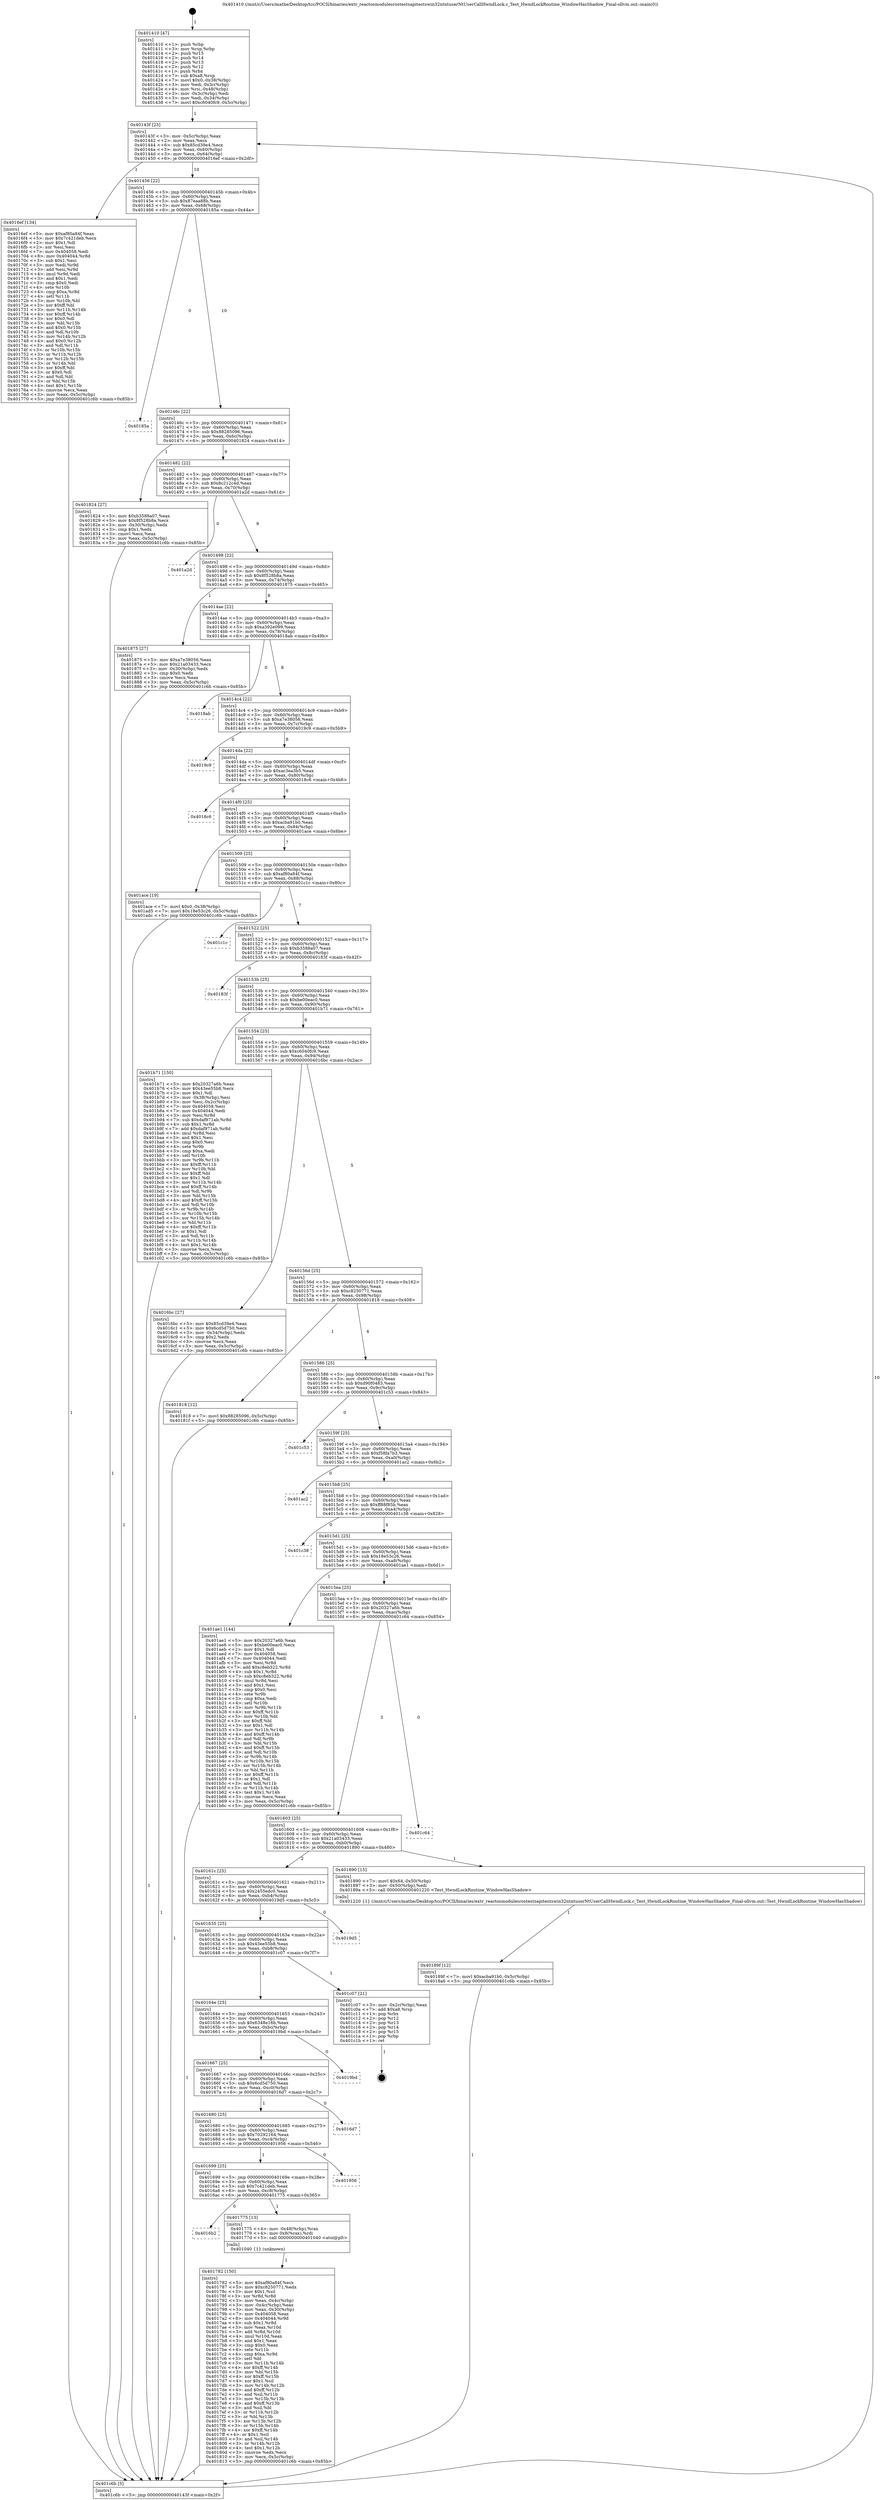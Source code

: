 digraph "0x401410" {
  label = "0x401410 (/mnt/c/Users/mathe/Desktop/tcc/POCII/binaries/extr_reactosmodulesrostestsapitestswin32ntntuserNtUserCallHwndLock.c_Test_HwndLockRoutine_WindowHasShadow_Final-ollvm.out::main(0))"
  labelloc = "t"
  node[shape=record]

  Entry [label="",width=0.3,height=0.3,shape=circle,fillcolor=black,style=filled]
  "0x40143f" [label="{
     0x40143f [23]\l
     | [instrs]\l
     &nbsp;&nbsp;0x40143f \<+3\>: mov -0x5c(%rbp),%eax\l
     &nbsp;&nbsp;0x401442 \<+2\>: mov %eax,%ecx\l
     &nbsp;&nbsp;0x401444 \<+6\>: sub $0x85cd39e4,%ecx\l
     &nbsp;&nbsp;0x40144a \<+3\>: mov %eax,-0x60(%rbp)\l
     &nbsp;&nbsp;0x40144d \<+3\>: mov %ecx,-0x64(%rbp)\l
     &nbsp;&nbsp;0x401450 \<+6\>: je 00000000004016ef \<main+0x2df\>\l
  }"]
  "0x4016ef" [label="{
     0x4016ef [134]\l
     | [instrs]\l
     &nbsp;&nbsp;0x4016ef \<+5\>: mov $0xaf80a84f,%eax\l
     &nbsp;&nbsp;0x4016f4 \<+5\>: mov $0x7c421deb,%ecx\l
     &nbsp;&nbsp;0x4016f9 \<+2\>: mov $0x1,%dl\l
     &nbsp;&nbsp;0x4016fb \<+2\>: xor %esi,%esi\l
     &nbsp;&nbsp;0x4016fd \<+7\>: mov 0x404058,%edi\l
     &nbsp;&nbsp;0x401704 \<+8\>: mov 0x404044,%r8d\l
     &nbsp;&nbsp;0x40170c \<+3\>: sub $0x1,%esi\l
     &nbsp;&nbsp;0x40170f \<+3\>: mov %edi,%r9d\l
     &nbsp;&nbsp;0x401712 \<+3\>: add %esi,%r9d\l
     &nbsp;&nbsp;0x401715 \<+4\>: imul %r9d,%edi\l
     &nbsp;&nbsp;0x401719 \<+3\>: and $0x1,%edi\l
     &nbsp;&nbsp;0x40171c \<+3\>: cmp $0x0,%edi\l
     &nbsp;&nbsp;0x40171f \<+4\>: sete %r10b\l
     &nbsp;&nbsp;0x401723 \<+4\>: cmp $0xa,%r8d\l
     &nbsp;&nbsp;0x401727 \<+4\>: setl %r11b\l
     &nbsp;&nbsp;0x40172b \<+3\>: mov %r10b,%bl\l
     &nbsp;&nbsp;0x40172e \<+3\>: xor $0xff,%bl\l
     &nbsp;&nbsp;0x401731 \<+3\>: mov %r11b,%r14b\l
     &nbsp;&nbsp;0x401734 \<+4\>: xor $0xff,%r14b\l
     &nbsp;&nbsp;0x401738 \<+3\>: xor $0x0,%dl\l
     &nbsp;&nbsp;0x40173b \<+3\>: mov %bl,%r15b\l
     &nbsp;&nbsp;0x40173e \<+4\>: and $0x0,%r15b\l
     &nbsp;&nbsp;0x401742 \<+3\>: and %dl,%r10b\l
     &nbsp;&nbsp;0x401745 \<+3\>: mov %r14b,%r12b\l
     &nbsp;&nbsp;0x401748 \<+4\>: and $0x0,%r12b\l
     &nbsp;&nbsp;0x40174c \<+3\>: and %dl,%r11b\l
     &nbsp;&nbsp;0x40174f \<+3\>: or %r10b,%r15b\l
     &nbsp;&nbsp;0x401752 \<+3\>: or %r11b,%r12b\l
     &nbsp;&nbsp;0x401755 \<+3\>: xor %r12b,%r15b\l
     &nbsp;&nbsp;0x401758 \<+3\>: or %r14b,%bl\l
     &nbsp;&nbsp;0x40175b \<+3\>: xor $0xff,%bl\l
     &nbsp;&nbsp;0x40175e \<+3\>: or $0x0,%dl\l
     &nbsp;&nbsp;0x401761 \<+2\>: and %dl,%bl\l
     &nbsp;&nbsp;0x401763 \<+3\>: or %bl,%r15b\l
     &nbsp;&nbsp;0x401766 \<+4\>: test $0x1,%r15b\l
     &nbsp;&nbsp;0x40176a \<+3\>: cmovne %ecx,%eax\l
     &nbsp;&nbsp;0x40176d \<+3\>: mov %eax,-0x5c(%rbp)\l
     &nbsp;&nbsp;0x401770 \<+5\>: jmp 0000000000401c6b \<main+0x85b\>\l
  }"]
  "0x401456" [label="{
     0x401456 [22]\l
     | [instrs]\l
     &nbsp;&nbsp;0x401456 \<+5\>: jmp 000000000040145b \<main+0x4b\>\l
     &nbsp;&nbsp;0x40145b \<+3\>: mov -0x60(%rbp),%eax\l
     &nbsp;&nbsp;0x40145e \<+5\>: sub $0x87eaa88b,%eax\l
     &nbsp;&nbsp;0x401463 \<+3\>: mov %eax,-0x68(%rbp)\l
     &nbsp;&nbsp;0x401466 \<+6\>: je 000000000040185a \<main+0x44a\>\l
  }"]
  Exit [label="",width=0.3,height=0.3,shape=circle,fillcolor=black,style=filled,peripheries=2]
  "0x40185a" [label="{
     0x40185a\l
  }", style=dashed]
  "0x40146c" [label="{
     0x40146c [22]\l
     | [instrs]\l
     &nbsp;&nbsp;0x40146c \<+5\>: jmp 0000000000401471 \<main+0x61\>\l
     &nbsp;&nbsp;0x401471 \<+3\>: mov -0x60(%rbp),%eax\l
     &nbsp;&nbsp;0x401474 \<+5\>: sub $0x88285096,%eax\l
     &nbsp;&nbsp;0x401479 \<+3\>: mov %eax,-0x6c(%rbp)\l
     &nbsp;&nbsp;0x40147c \<+6\>: je 0000000000401824 \<main+0x414\>\l
  }"]
  "0x40189f" [label="{
     0x40189f [12]\l
     | [instrs]\l
     &nbsp;&nbsp;0x40189f \<+7\>: movl $0xacba91b0,-0x5c(%rbp)\l
     &nbsp;&nbsp;0x4018a6 \<+5\>: jmp 0000000000401c6b \<main+0x85b\>\l
  }"]
  "0x401824" [label="{
     0x401824 [27]\l
     | [instrs]\l
     &nbsp;&nbsp;0x401824 \<+5\>: mov $0xb3588a07,%eax\l
     &nbsp;&nbsp;0x401829 \<+5\>: mov $0x8f528b8a,%ecx\l
     &nbsp;&nbsp;0x40182e \<+3\>: mov -0x30(%rbp),%edx\l
     &nbsp;&nbsp;0x401831 \<+3\>: cmp $0x1,%edx\l
     &nbsp;&nbsp;0x401834 \<+3\>: cmovl %ecx,%eax\l
     &nbsp;&nbsp;0x401837 \<+3\>: mov %eax,-0x5c(%rbp)\l
     &nbsp;&nbsp;0x40183a \<+5\>: jmp 0000000000401c6b \<main+0x85b\>\l
  }"]
  "0x401482" [label="{
     0x401482 [22]\l
     | [instrs]\l
     &nbsp;&nbsp;0x401482 \<+5\>: jmp 0000000000401487 \<main+0x77\>\l
     &nbsp;&nbsp;0x401487 \<+3\>: mov -0x60(%rbp),%eax\l
     &nbsp;&nbsp;0x40148a \<+5\>: sub $0x8c212c4d,%eax\l
     &nbsp;&nbsp;0x40148f \<+3\>: mov %eax,-0x70(%rbp)\l
     &nbsp;&nbsp;0x401492 \<+6\>: je 0000000000401a2d \<main+0x61d\>\l
  }"]
  "0x401782" [label="{
     0x401782 [150]\l
     | [instrs]\l
     &nbsp;&nbsp;0x401782 \<+5\>: mov $0xaf80a84f,%ecx\l
     &nbsp;&nbsp;0x401787 \<+5\>: mov $0xc8250771,%edx\l
     &nbsp;&nbsp;0x40178c \<+3\>: mov $0x1,%sil\l
     &nbsp;&nbsp;0x40178f \<+3\>: xor %r8d,%r8d\l
     &nbsp;&nbsp;0x401792 \<+3\>: mov %eax,-0x4c(%rbp)\l
     &nbsp;&nbsp;0x401795 \<+3\>: mov -0x4c(%rbp),%eax\l
     &nbsp;&nbsp;0x401798 \<+3\>: mov %eax,-0x30(%rbp)\l
     &nbsp;&nbsp;0x40179b \<+7\>: mov 0x404058,%eax\l
     &nbsp;&nbsp;0x4017a2 \<+8\>: mov 0x404044,%r9d\l
     &nbsp;&nbsp;0x4017aa \<+4\>: sub $0x1,%r8d\l
     &nbsp;&nbsp;0x4017ae \<+3\>: mov %eax,%r10d\l
     &nbsp;&nbsp;0x4017b1 \<+3\>: add %r8d,%r10d\l
     &nbsp;&nbsp;0x4017b4 \<+4\>: imul %r10d,%eax\l
     &nbsp;&nbsp;0x4017b8 \<+3\>: and $0x1,%eax\l
     &nbsp;&nbsp;0x4017bb \<+3\>: cmp $0x0,%eax\l
     &nbsp;&nbsp;0x4017be \<+4\>: sete %r11b\l
     &nbsp;&nbsp;0x4017c2 \<+4\>: cmp $0xa,%r9d\l
     &nbsp;&nbsp;0x4017c6 \<+3\>: setl %bl\l
     &nbsp;&nbsp;0x4017c9 \<+3\>: mov %r11b,%r14b\l
     &nbsp;&nbsp;0x4017cc \<+4\>: xor $0xff,%r14b\l
     &nbsp;&nbsp;0x4017d0 \<+3\>: mov %bl,%r15b\l
     &nbsp;&nbsp;0x4017d3 \<+4\>: xor $0xff,%r15b\l
     &nbsp;&nbsp;0x4017d7 \<+4\>: xor $0x1,%sil\l
     &nbsp;&nbsp;0x4017db \<+3\>: mov %r14b,%r12b\l
     &nbsp;&nbsp;0x4017de \<+4\>: and $0xff,%r12b\l
     &nbsp;&nbsp;0x4017e2 \<+3\>: and %sil,%r11b\l
     &nbsp;&nbsp;0x4017e5 \<+3\>: mov %r15b,%r13b\l
     &nbsp;&nbsp;0x4017e8 \<+4\>: and $0xff,%r13b\l
     &nbsp;&nbsp;0x4017ec \<+3\>: and %sil,%bl\l
     &nbsp;&nbsp;0x4017ef \<+3\>: or %r11b,%r12b\l
     &nbsp;&nbsp;0x4017f2 \<+3\>: or %bl,%r13b\l
     &nbsp;&nbsp;0x4017f5 \<+3\>: xor %r13b,%r12b\l
     &nbsp;&nbsp;0x4017f8 \<+3\>: or %r15b,%r14b\l
     &nbsp;&nbsp;0x4017fb \<+4\>: xor $0xff,%r14b\l
     &nbsp;&nbsp;0x4017ff \<+4\>: or $0x1,%sil\l
     &nbsp;&nbsp;0x401803 \<+3\>: and %sil,%r14b\l
     &nbsp;&nbsp;0x401806 \<+3\>: or %r14b,%r12b\l
     &nbsp;&nbsp;0x401809 \<+4\>: test $0x1,%r12b\l
     &nbsp;&nbsp;0x40180d \<+3\>: cmovne %edx,%ecx\l
     &nbsp;&nbsp;0x401810 \<+3\>: mov %ecx,-0x5c(%rbp)\l
     &nbsp;&nbsp;0x401813 \<+5\>: jmp 0000000000401c6b \<main+0x85b\>\l
  }"]
  "0x401a2d" [label="{
     0x401a2d\l
  }", style=dashed]
  "0x401498" [label="{
     0x401498 [22]\l
     | [instrs]\l
     &nbsp;&nbsp;0x401498 \<+5\>: jmp 000000000040149d \<main+0x8d\>\l
     &nbsp;&nbsp;0x40149d \<+3\>: mov -0x60(%rbp),%eax\l
     &nbsp;&nbsp;0x4014a0 \<+5\>: sub $0x8f528b8a,%eax\l
     &nbsp;&nbsp;0x4014a5 \<+3\>: mov %eax,-0x74(%rbp)\l
     &nbsp;&nbsp;0x4014a8 \<+6\>: je 0000000000401875 \<main+0x465\>\l
  }"]
  "0x4016b2" [label="{
     0x4016b2\l
  }", style=dashed]
  "0x401875" [label="{
     0x401875 [27]\l
     | [instrs]\l
     &nbsp;&nbsp;0x401875 \<+5\>: mov $0xa7e38056,%eax\l
     &nbsp;&nbsp;0x40187a \<+5\>: mov $0x21a03433,%ecx\l
     &nbsp;&nbsp;0x40187f \<+3\>: mov -0x30(%rbp),%edx\l
     &nbsp;&nbsp;0x401882 \<+3\>: cmp $0x0,%edx\l
     &nbsp;&nbsp;0x401885 \<+3\>: cmove %ecx,%eax\l
     &nbsp;&nbsp;0x401888 \<+3\>: mov %eax,-0x5c(%rbp)\l
     &nbsp;&nbsp;0x40188b \<+5\>: jmp 0000000000401c6b \<main+0x85b\>\l
  }"]
  "0x4014ae" [label="{
     0x4014ae [22]\l
     | [instrs]\l
     &nbsp;&nbsp;0x4014ae \<+5\>: jmp 00000000004014b3 \<main+0xa3\>\l
     &nbsp;&nbsp;0x4014b3 \<+3\>: mov -0x60(%rbp),%eax\l
     &nbsp;&nbsp;0x4014b6 \<+5\>: sub $0xa392e099,%eax\l
     &nbsp;&nbsp;0x4014bb \<+3\>: mov %eax,-0x78(%rbp)\l
     &nbsp;&nbsp;0x4014be \<+6\>: je 00000000004018ab \<main+0x49b\>\l
  }"]
  "0x401775" [label="{
     0x401775 [13]\l
     | [instrs]\l
     &nbsp;&nbsp;0x401775 \<+4\>: mov -0x48(%rbp),%rax\l
     &nbsp;&nbsp;0x401779 \<+4\>: mov 0x8(%rax),%rdi\l
     &nbsp;&nbsp;0x40177d \<+5\>: call 0000000000401040 \<atoi@plt\>\l
     | [calls]\l
     &nbsp;&nbsp;0x401040 \{1\} (unknown)\l
  }"]
  "0x4018ab" [label="{
     0x4018ab\l
  }", style=dashed]
  "0x4014c4" [label="{
     0x4014c4 [22]\l
     | [instrs]\l
     &nbsp;&nbsp;0x4014c4 \<+5\>: jmp 00000000004014c9 \<main+0xb9\>\l
     &nbsp;&nbsp;0x4014c9 \<+3\>: mov -0x60(%rbp),%eax\l
     &nbsp;&nbsp;0x4014cc \<+5\>: sub $0xa7e38056,%eax\l
     &nbsp;&nbsp;0x4014d1 \<+3\>: mov %eax,-0x7c(%rbp)\l
     &nbsp;&nbsp;0x4014d4 \<+6\>: je 00000000004019c9 \<main+0x5b9\>\l
  }"]
  "0x401699" [label="{
     0x401699 [25]\l
     | [instrs]\l
     &nbsp;&nbsp;0x401699 \<+5\>: jmp 000000000040169e \<main+0x28e\>\l
     &nbsp;&nbsp;0x40169e \<+3\>: mov -0x60(%rbp),%eax\l
     &nbsp;&nbsp;0x4016a1 \<+5\>: sub $0x7c421deb,%eax\l
     &nbsp;&nbsp;0x4016a6 \<+6\>: mov %eax,-0xc8(%rbp)\l
     &nbsp;&nbsp;0x4016ac \<+6\>: je 0000000000401775 \<main+0x365\>\l
  }"]
  "0x4019c9" [label="{
     0x4019c9\l
  }", style=dashed]
  "0x4014da" [label="{
     0x4014da [22]\l
     | [instrs]\l
     &nbsp;&nbsp;0x4014da \<+5\>: jmp 00000000004014df \<main+0xcf\>\l
     &nbsp;&nbsp;0x4014df \<+3\>: mov -0x60(%rbp),%eax\l
     &nbsp;&nbsp;0x4014e2 \<+5\>: sub $0xac3ea3b5,%eax\l
     &nbsp;&nbsp;0x4014e7 \<+3\>: mov %eax,-0x80(%rbp)\l
     &nbsp;&nbsp;0x4014ea \<+6\>: je 00000000004018c6 \<main+0x4b6\>\l
  }"]
  "0x401956" [label="{
     0x401956\l
  }", style=dashed]
  "0x4018c6" [label="{
     0x4018c6\l
  }", style=dashed]
  "0x4014f0" [label="{
     0x4014f0 [25]\l
     | [instrs]\l
     &nbsp;&nbsp;0x4014f0 \<+5\>: jmp 00000000004014f5 \<main+0xe5\>\l
     &nbsp;&nbsp;0x4014f5 \<+3\>: mov -0x60(%rbp),%eax\l
     &nbsp;&nbsp;0x4014f8 \<+5\>: sub $0xacba91b0,%eax\l
     &nbsp;&nbsp;0x4014fd \<+6\>: mov %eax,-0x84(%rbp)\l
     &nbsp;&nbsp;0x401503 \<+6\>: je 0000000000401ace \<main+0x6be\>\l
  }"]
  "0x401680" [label="{
     0x401680 [25]\l
     | [instrs]\l
     &nbsp;&nbsp;0x401680 \<+5\>: jmp 0000000000401685 \<main+0x275\>\l
     &nbsp;&nbsp;0x401685 \<+3\>: mov -0x60(%rbp),%eax\l
     &nbsp;&nbsp;0x401688 \<+5\>: sub $0x70292164,%eax\l
     &nbsp;&nbsp;0x40168d \<+6\>: mov %eax,-0xc4(%rbp)\l
     &nbsp;&nbsp;0x401693 \<+6\>: je 0000000000401956 \<main+0x546\>\l
  }"]
  "0x401ace" [label="{
     0x401ace [19]\l
     | [instrs]\l
     &nbsp;&nbsp;0x401ace \<+7\>: movl $0x0,-0x38(%rbp)\l
     &nbsp;&nbsp;0x401ad5 \<+7\>: movl $0x18e53c26,-0x5c(%rbp)\l
     &nbsp;&nbsp;0x401adc \<+5\>: jmp 0000000000401c6b \<main+0x85b\>\l
  }"]
  "0x401509" [label="{
     0x401509 [25]\l
     | [instrs]\l
     &nbsp;&nbsp;0x401509 \<+5\>: jmp 000000000040150e \<main+0xfe\>\l
     &nbsp;&nbsp;0x40150e \<+3\>: mov -0x60(%rbp),%eax\l
     &nbsp;&nbsp;0x401511 \<+5\>: sub $0xaf80a84f,%eax\l
     &nbsp;&nbsp;0x401516 \<+6\>: mov %eax,-0x88(%rbp)\l
     &nbsp;&nbsp;0x40151c \<+6\>: je 0000000000401c1c \<main+0x80c\>\l
  }"]
  "0x4016d7" [label="{
     0x4016d7\l
  }", style=dashed]
  "0x401c1c" [label="{
     0x401c1c\l
  }", style=dashed]
  "0x401522" [label="{
     0x401522 [25]\l
     | [instrs]\l
     &nbsp;&nbsp;0x401522 \<+5\>: jmp 0000000000401527 \<main+0x117\>\l
     &nbsp;&nbsp;0x401527 \<+3\>: mov -0x60(%rbp),%eax\l
     &nbsp;&nbsp;0x40152a \<+5\>: sub $0xb3588a07,%eax\l
     &nbsp;&nbsp;0x40152f \<+6\>: mov %eax,-0x8c(%rbp)\l
     &nbsp;&nbsp;0x401535 \<+6\>: je 000000000040183f \<main+0x42f\>\l
  }"]
  "0x401667" [label="{
     0x401667 [25]\l
     | [instrs]\l
     &nbsp;&nbsp;0x401667 \<+5\>: jmp 000000000040166c \<main+0x25c\>\l
     &nbsp;&nbsp;0x40166c \<+3\>: mov -0x60(%rbp),%eax\l
     &nbsp;&nbsp;0x40166f \<+5\>: sub $0x6cd5d750,%eax\l
     &nbsp;&nbsp;0x401674 \<+6\>: mov %eax,-0xc0(%rbp)\l
     &nbsp;&nbsp;0x40167a \<+6\>: je 00000000004016d7 \<main+0x2c7\>\l
  }"]
  "0x40183f" [label="{
     0x40183f\l
  }", style=dashed]
  "0x40153b" [label="{
     0x40153b [25]\l
     | [instrs]\l
     &nbsp;&nbsp;0x40153b \<+5\>: jmp 0000000000401540 \<main+0x130\>\l
     &nbsp;&nbsp;0x401540 \<+3\>: mov -0x60(%rbp),%eax\l
     &nbsp;&nbsp;0x401543 \<+5\>: sub $0xbe00eac0,%eax\l
     &nbsp;&nbsp;0x401548 \<+6\>: mov %eax,-0x90(%rbp)\l
     &nbsp;&nbsp;0x40154e \<+6\>: je 0000000000401b71 \<main+0x761\>\l
  }"]
  "0x4019bd" [label="{
     0x4019bd\l
  }", style=dashed]
  "0x401b71" [label="{
     0x401b71 [150]\l
     | [instrs]\l
     &nbsp;&nbsp;0x401b71 \<+5\>: mov $0x20327a6b,%eax\l
     &nbsp;&nbsp;0x401b76 \<+5\>: mov $0x43ee55b8,%ecx\l
     &nbsp;&nbsp;0x401b7b \<+2\>: mov $0x1,%dl\l
     &nbsp;&nbsp;0x401b7d \<+3\>: mov -0x38(%rbp),%esi\l
     &nbsp;&nbsp;0x401b80 \<+3\>: mov %esi,-0x2c(%rbp)\l
     &nbsp;&nbsp;0x401b83 \<+7\>: mov 0x404058,%esi\l
     &nbsp;&nbsp;0x401b8a \<+7\>: mov 0x404044,%edi\l
     &nbsp;&nbsp;0x401b91 \<+3\>: mov %esi,%r8d\l
     &nbsp;&nbsp;0x401b94 \<+7\>: sub $0xdaf971ab,%r8d\l
     &nbsp;&nbsp;0x401b9b \<+4\>: sub $0x1,%r8d\l
     &nbsp;&nbsp;0x401b9f \<+7\>: add $0xdaf971ab,%r8d\l
     &nbsp;&nbsp;0x401ba6 \<+4\>: imul %r8d,%esi\l
     &nbsp;&nbsp;0x401baa \<+3\>: and $0x1,%esi\l
     &nbsp;&nbsp;0x401bad \<+3\>: cmp $0x0,%esi\l
     &nbsp;&nbsp;0x401bb0 \<+4\>: sete %r9b\l
     &nbsp;&nbsp;0x401bb4 \<+3\>: cmp $0xa,%edi\l
     &nbsp;&nbsp;0x401bb7 \<+4\>: setl %r10b\l
     &nbsp;&nbsp;0x401bbb \<+3\>: mov %r9b,%r11b\l
     &nbsp;&nbsp;0x401bbe \<+4\>: xor $0xff,%r11b\l
     &nbsp;&nbsp;0x401bc2 \<+3\>: mov %r10b,%bl\l
     &nbsp;&nbsp;0x401bc5 \<+3\>: xor $0xff,%bl\l
     &nbsp;&nbsp;0x401bc8 \<+3\>: xor $0x1,%dl\l
     &nbsp;&nbsp;0x401bcb \<+3\>: mov %r11b,%r14b\l
     &nbsp;&nbsp;0x401bce \<+4\>: and $0xff,%r14b\l
     &nbsp;&nbsp;0x401bd2 \<+3\>: and %dl,%r9b\l
     &nbsp;&nbsp;0x401bd5 \<+3\>: mov %bl,%r15b\l
     &nbsp;&nbsp;0x401bd8 \<+4\>: and $0xff,%r15b\l
     &nbsp;&nbsp;0x401bdc \<+3\>: and %dl,%r10b\l
     &nbsp;&nbsp;0x401bdf \<+3\>: or %r9b,%r14b\l
     &nbsp;&nbsp;0x401be2 \<+3\>: or %r10b,%r15b\l
     &nbsp;&nbsp;0x401be5 \<+3\>: xor %r15b,%r14b\l
     &nbsp;&nbsp;0x401be8 \<+3\>: or %bl,%r11b\l
     &nbsp;&nbsp;0x401beb \<+4\>: xor $0xff,%r11b\l
     &nbsp;&nbsp;0x401bef \<+3\>: or $0x1,%dl\l
     &nbsp;&nbsp;0x401bf2 \<+3\>: and %dl,%r11b\l
     &nbsp;&nbsp;0x401bf5 \<+3\>: or %r11b,%r14b\l
     &nbsp;&nbsp;0x401bf8 \<+4\>: test $0x1,%r14b\l
     &nbsp;&nbsp;0x401bfc \<+3\>: cmovne %ecx,%eax\l
     &nbsp;&nbsp;0x401bff \<+3\>: mov %eax,-0x5c(%rbp)\l
     &nbsp;&nbsp;0x401c02 \<+5\>: jmp 0000000000401c6b \<main+0x85b\>\l
  }"]
  "0x401554" [label="{
     0x401554 [25]\l
     | [instrs]\l
     &nbsp;&nbsp;0x401554 \<+5\>: jmp 0000000000401559 \<main+0x149\>\l
     &nbsp;&nbsp;0x401559 \<+3\>: mov -0x60(%rbp),%eax\l
     &nbsp;&nbsp;0x40155c \<+5\>: sub $0xc6040fc9,%eax\l
     &nbsp;&nbsp;0x401561 \<+6\>: mov %eax,-0x94(%rbp)\l
     &nbsp;&nbsp;0x401567 \<+6\>: je 00000000004016bc \<main+0x2ac\>\l
  }"]
  "0x40164e" [label="{
     0x40164e [25]\l
     | [instrs]\l
     &nbsp;&nbsp;0x40164e \<+5\>: jmp 0000000000401653 \<main+0x243\>\l
     &nbsp;&nbsp;0x401653 \<+3\>: mov -0x60(%rbp),%eax\l
     &nbsp;&nbsp;0x401656 \<+5\>: sub $0x6348e16b,%eax\l
     &nbsp;&nbsp;0x40165b \<+6\>: mov %eax,-0xbc(%rbp)\l
     &nbsp;&nbsp;0x401661 \<+6\>: je 00000000004019bd \<main+0x5ad\>\l
  }"]
  "0x4016bc" [label="{
     0x4016bc [27]\l
     | [instrs]\l
     &nbsp;&nbsp;0x4016bc \<+5\>: mov $0x85cd39e4,%eax\l
     &nbsp;&nbsp;0x4016c1 \<+5\>: mov $0x6cd5d750,%ecx\l
     &nbsp;&nbsp;0x4016c6 \<+3\>: mov -0x34(%rbp),%edx\l
     &nbsp;&nbsp;0x4016c9 \<+3\>: cmp $0x2,%edx\l
     &nbsp;&nbsp;0x4016cc \<+3\>: cmovne %ecx,%eax\l
     &nbsp;&nbsp;0x4016cf \<+3\>: mov %eax,-0x5c(%rbp)\l
     &nbsp;&nbsp;0x4016d2 \<+5\>: jmp 0000000000401c6b \<main+0x85b\>\l
  }"]
  "0x40156d" [label="{
     0x40156d [25]\l
     | [instrs]\l
     &nbsp;&nbsp;0x40156d \<+5\>: jmp 0000000000401572 \<main+0x162\>\l
     &nbsp;&nbsp;0x401572 \<+3\>: mov -0x60(%rbp),%eax\l
     &nbsp;&nbsp;0x401575 \<+5\>: sub $0xc8250771,%eax\l
     &nbsp;&nbsp;0x40157a \<+6\>: mov %eax,-0x98(%rbp)\l
     &nbsp;&nbsp;0x401580 \<+6\>: je 0000000000401818 \<main+0x408\>\l
  }"]
  "0x401c6b" [label="{
     0x401c6b [5]\l
     | [instrs]\l
     &nbsp;&nbsp;0x401c6b \<+5\>: jmp 000000000040143f \<main+0x2f\>\l
  }"]
  "0x401410" [label="{
     0x401410 [47]\l
     | [instrs]\l
     &nbsp;&nbsp;0x401410 \<+1\>: push %rbp\l
     &nbsp;&nbsp;0x401411 \<+3\>: mov %rsp,%rbp\l
     &nbsp;&nbsp;0x401414 \<+2\>: push %r15\l
     &nbsp;&nbsp;0x401416 \<+2\>: push %r14\l
     &nbsp;&nbsp;0x401418 \<+2\>: push %r13\l
     &nbsp;&nbsp;0x40141a \<+2\>: push %r12\l
     &nbsp;&nbsp;0x40141c \<+1\>: push %rbx\l
     &nbsp;&nbsp;0x40141d \<+7\>: sub $0xa8,%rsp\l
     &nbsp;&nbsp;0x401424 \<+7\>: movl $0x0,-0x38(%rbp)\l
     &nbsp;&nbsp;0x40142b \<+3\>: mov %edi,-0x3c(%rbp)\l
     &nbsp;&nbsp;0x40142e \<+4\>: mov %rsi,-0x48(%rbp)\l
     &nbsp;&nbsp;0x401432 \<+3\>: mov -0x3c(%rbp),%edi\l
     &nbsp;&nbsp;0x401435 \<+3\>: mov %edi,-0x34(%rbp)\l
     &nbsp;&nbsp;0x401438 \<+7\>: movl $0xc6040fc9,-0x5c(%rbp)\l
  }"]
  "0x401c07" [label="{
     0x401c07 [21]\l
     | [instrs]\l
     &nbsp;&nbsp;0x401c07 \<+3\>: mov -0x2c(%rbp),%eax\l
     &nbsp;&nbsp;0x401c0a \<+7\>: add $0xa8,%rsp\l
     &nbsp;&nbsp;0x401c11 \<+1\>: pop %rbx\l
     &nbsp;&nbsp;0x401c12 \<+2\>: pop %r12\l
     &nbsp;&nbsp;0x401c14 \<+2\>: pop %r13\l
     &nbsp;&nbsp;0x401c16 \<+2\>: pop %r14\l
     &nbsp;&nbsp;0x401c18 \<+2\>: pop %r15\l
     &nbsp;&nbsp;0x401c1a \<+1\>: pop %rbp\l
     &nbsp;&nbsp;0x401c1b \<+1\>: ret\l
  }"]
  "0x401818" [label="{
     0x401818 [12]\l
     | [instrs]\l
     &nbsp;&nbsp;0x401818 \<+7\>: movl $0x88285096,-0x5c(%rbp)\l
     &nbsp;&nbsp;0x40181f \<+5\>: jmp 0000000000401c6b \<main+0x85b\>\l
  }"]
  "0x401586" [label="{
     0x401586 [25]\l
     | [instrs]\l
     &nbsp;&nbsp;0x401586 \<+5\>: jmp 000000000040158b \<main+0x17b\>\l
     &nbsp;&nbsp;0x40158b \<+3\>: mov -0x60(%rbp),%eax\l
     &nbsp;&nbsp;0x40158e \<+5\>: sub $0xd90f0483,%eax\l
     &nbsp;&nbsp;0x401593 \<+6\>: mov %eax,-0x9c(%rbp)\l
     &nbsp;&nbsp;0x401599 \<+6\>: je 0000000000401c53 \<main+0x843\>\l
  }"]
  "0x401635" [label="{
     0x401635 [25]\l
     | [instrs]\l
     &nbsp;&nbsp;0x401635 \<+5\>: jmp 000000000040163a \<main+0x22a\>\l
     &nbsp;&nbsp;0x40163a \<+3\>: mov -0x60(%rbp),%eax\l
     &nbsp;&nbsp;0x40163d \<+5\>: sub $0x43ee55b8,%eax\l
     &nbsp;&nbsp;0x401642 \<+6\>: mov %eax,-0xb8(%rbp)\l
     &nbsp;&nbsp;0x401648 \<+6\>: je 0000000000401c07 \<main+0x7f7\>\l
  }"]
  "0x401c53" [label="{
     0x401c53\l
  }", style=dashed]
  "0x40159f" [label="{
     0x40159f [25]\l
     | [instrs]\l
     &nbsp;&nbsp;0x40159f \<+5\>: jmp 00000000004015a4 \<main+0x194\>\l
     &nbsp;&nbsp;0x4015a4 \<+3\>: mov -0x60(%rbp),%eax\l
     &nbsp;&nbsp;0x4015a7 \<+5\>: sub $0xf58fa7b3,%eax\l
     &nbsp;&nbsp;0x4015ac \<+6\>: mov %eax,-0xa0(%rbp)\l
     &nbsp;&nbsp;0x4015b2 \<+6\>: je 0000000000401ac2 \<main+0x6b2\>\l
  }"]
  "0x4019d5" [label="{
     0x4019d5\l
  }", style=dashed]
  "0x401ac2" [label="{
     0x401ac2\l
  }", style=dashed]
  "0x4015b8" [label="{
     0x4015b8 [25]\l
     | [instrs]\l
     &nbsp;&nbsp;0x4015b8 \<+5\>: jmp 00000000004015bd \<main+0x1ad\>\l
     &nbsp;&nbsp;0x4015bd \<+3\>: mov -0x60(%rbp),%eax\l
     &nbsp;&nbsp;0x4015c0 \<+5\>: sub $0xff88f85b,%eax\l
     &nbsp;&nbsp;0x4015c5 \<+6\>: mov %eax,-0xa4(%rbp)\l
     &nbsp;&nbsp;0x4015cb \<+6\>: je 0000000000401c38 \<main+0x828\>\l
  }"]
  "0x40161c" [label="{
     0x40161c [25]\l
     | [instrs]\l
     &nbsp;&nbsp;0x40161c \<+5\>: jmp 0000000000401621 \<main+0x211\>\l
     &nbsp;&nbsp;0x401621 \<+3\>: mov -0x60(%rbp),%eax\l
     &nbsp;&nbsp;0x401624 \<+5\>: sub $0x2455edc0,%eax\l
     &nbsp;&nbsp;0x401629 \<+6\>: mov %eax,-0xb4(%rbp)\l
     &nbsp;&nbsp;0x40162f \<+6\>: je 00000000004019d5 \<main+0x5c5\>\l
  }"]
  "0x401c38" [label="{
     0x401c38\l
  }", style=dashed]
  "0x4015d1" [label="{
     0x4015d1 [25]\l
     | [instrs]\l
     &nbsp;&nbsp;0x4015d1 \<+5\>: jmp 00000000004015d6 \<main+0x1c6\>\l
     &nbsp;&nbsp;0x4015d6 \<+3\>: mov -0x60(%rbp),%eax\l
     &nbsp;&nbsp;0x4015d9 \<+5\>: sub $0x18e53c26,%eax\l
     &nbsp;&nbsp;0x4015de \<+6\>: mov %eax,-0xa8(%rbp)\l
     &nbsp;&nbsp;0x4015e4 \<+6\>: je 0000000000401ae1 \<main+0x6d1\>\l
  }"]
  "0x401890" [label="{
     0x401890 [15]\l
     | [instrs]\l
     &nbsp;&nbsp;0x401890 \<+7\>: movl $0x64,-0x50(%rbp)\l
     &nbsp;&nbsp;0x401897 \<+3\>: mov -0x50(%rbp),%edi\l
     &nbsp;&nbsp;0x40189a \<+5\>: call 0000000000401220 \<Test_HwndLockRoutine_WindowHasShadow\>\l
     | [calls]\l
     &nbsp;&nbsp;0x401220 \{1\} (/mnt/c/Users/mathe/Desktop/tcc/POCII/binaries/extr_reactosmodulesrostestsapitestswin32ntntuserNtUserCallHwndLock.c_Test_HwndLockRoutine_WindowHasShadow_Final-ollvm.out::Test_HwndLockRoutine_WindowHasShadow)\l
  }"]
  "0x401ae1" [label="{
     0x401ae1 [144]\l
     | [instrs]\l
     &nbsp;&nbsp;0x401ae1 \<+5\>: mov $0x20327a6b,%eax\l
     &nbsp;&nbsp;0x401ae6 \<+5\>: mov $0xbe00eac0,%ecx\l
     &nbsp;&nbsp;0x401aeb \<+2\>: mov $0x1,%dl\l
     &nbsp;&nbsp;0x401aed \<+7\>: mov 0x404058,%esi\l
     &nbsp;&nbsp;0x401af4 \<+7\>: mov 0x404044,%edi\l
     &nbsp;&nbsp;0x401afb \<+3\>: mov %esi,%r8d\l
     &nbsp;&nbsp;0x401afe \<+7\>: add $0xc8eb322,%r8d\l
     &nbsp;&nbsp;0x401b05 \<+4\>: sub $0x1,%r8d\l
     &nbsp;&nbsp;0x401b09 \<+7\>: sub $0xc8eb322,%r8d\l
     &nbsp;&nbsp;0x401b10 \<+4\>: imul %r8d,%esi\l
     &nbsp;&nbsp;0x401b14 \<+3\>: and $0x1,%esi\l
     &nbsp;&nbsp;0x401b17 \<+3\>: cmp $0x0,%esi\l
     &nbsp;&nbsp;0x401b1a \<+4\>: sete %r9b\l
     &nbsp;&nbsp;0x401b1e \<+3\>: cmp $0xa,%edi\l
     &nbsp;&nbsp;0x401b21 \<+4\>: setl %r10b\l
     &nbsp;&nbsp;0x401b25 \<+3\>: mov %r9b,%r11b\l
     &nbsp;&nbsp;0x401b28 \<+4\>: xor $0xff,%r11b\l
     &nbsp;&nbsp;0x401b2c \<+3\>: mov %r10b,%bl\l
     &nbsp;&nbsp;0x401b2f \<+3\>: xor $0xff,%bl\l
     &nbsp;&nbsp;0x401b32 \<+3\>: xor $0x1,%dl\l
     &nbsp;&nbsp;0x401b35 \<+3\>: mov %r11b,%r14b\l
     &nbsp;&nbsp;0x401b38 \<+4\>: and $0xff,%r14b\l
     &nbsp;&nbsp;0x401b3c \<+3\>: and %dl,%r9b\l
     &nbsp;&nbsp;0x401b3f \<+3\>: mov %bl,%r15b\l
     &nbsp;&nbsp;0x401b42 \<+4\>: and $0xff,%r15b\l
     &nbsp;&nbsp;0x401b46 \<+3\>: and %dl,%r10b\l
     &nbsp;&nbsp;0x401b49 \<+3\>: or %r9b,%r14b\l
     &nbsp;&nbsp;0x401b4c \<+3\>: or %r10b,%r15b\l
     &nbsp;&nbsp;0x401b4f \<+3\>: xor %r15b,%r14b\l
     &nbsp;&nbsp;0x401b52 \<+3\>: or %bl,%r11b\l
     &nbsp;&nbsp;0x401b55 \<+4\>: xor $0xff,%r11b\l
     &nbsp;&nbsp;0x401b59 \<+3\>: or $0x1,%dl\l
     &nbsp;&nbsp;0x401b5c \<+3\>: and %dl,%r11b\l
     &nbsp;&nbsp;0x401b5f \<+3\>: or %r11b,%r14b\l
     &nbsp;&nbsp;0x401b62 \<+4\>: test $0x1,%r14b\l
     &nbsp;&nbsp;0x401b66 \<+3\>: cmovne %ecx,%eax\l
     &nbsp;&nbsp;0x401b69 \<+3\>: mov %eax,-0x5c(%rbp)\l
     &nbsp;&nbsp;0x401b6c \<+5\>: jmp 0000000000401c6b \<main+0x85b\>\l
  }"]
  "0x4015ea" [label="{
     0x4015ea [25]\l
     | [instrs]\l
     &nbsp;&nbsp;0x4015ea \<+5\>: jmp 00000000004015ef \<main+0x1df\>\l
     &nbsp;&nbsp;0x4015ef \<+3\>: mov -0x60(%rbp),%eax\l
     &nbsp;&nbsp;0x4015f2 \<+5\>: sub $0x20327a6b,%eax\l
     &nbsp;&nbsp;0x4015f7 \<+6\>: mov %eax,-0xac(%rbp)\l
     &nbsp;&nbsp;0x4015fd \<+6\>: je 0000000000401c64 \<main+0x854\>\l
  }"]
  "0x401603" [label="{
     0x401603 [25]\l
     | [instrs]\l
     &nbsp;&nbsp;0x401603 \<+5\>: jmp 0000000000401608 \<main+0x1f8\>\l
     &nbsp;&nbsp;0x401608 \<+3\>: mov -0x60(%rbp),%eax\l
     &nbsp;&nbsp;0x40160b \<+5\>: sub $0x21a03433,%eax\l
     &nbsp;&nbsp;0x401610 \<+6\>: mov %eax,-0xb0(%rbp)\l
     &nbsp;&nbsp;0x401616 \<+6\>: je 0000000000401890 \<main+0x480\>\l
  }"]
  "0x401c64" [label="{
     0x401c64\l
  }", style=dashed]
  Entry -> "0x401410" [label=" 1"]
  "0x40143f" -> "0x4016ef" [label=" 1"]
  "0x40143f" -> "0x401456" [label=" 10"]
  "0x401c07" -> Exit [label=" 1"]
  "0x401456" -> "0x40185a" [label=" 0"]
  "0x401456" -> "0x40146c" [label=" 10"]
  "0x401b71" -> "0x401c6b" [label=" 1"]
  "0x40146c" -> "0x401824" [label=" 1"]
  "0x40146c" -> "0x401482" [label=" 9"]
  "0x401ae1" -> "0x401c6b" [label=" 1"]
  "0x401482" -> "0x401a2d" [label=" 0"]
  "0x401482" -> "0x401498" [label=" 9"]
  "0x401ace" -> "0x401c6b" [label=" 1"]
  "0x401498" -> "0x401875" [label=" 1"]
  "0x401498" -> "0x4014ae" [label=" 8"]
  "0x40189f" -> "0x401c6b" [label=" 1"]
  "0x4014ae" -> "0x4018ab" [label=" 0"]
  "0x4014ae" -> "0x4014c4" [label=" 8"]
  "0x401890" -> "0x40189f" [label=" 1"]
  "0x4014c4" -> "0x4019c9" [label=" 0"]
  "0x4014c4" -> "0x4014da" [label=" 8"]
  "0x401824" -> "0x401c6b" [label=" 1"]
  "0x4014da" -> "0x4018c6" [label=" 0"]
  "0x4014da" -> "0x4014f0" [label=" 8"]
  "0x401818" -> "0x401c6b" [label=" 1"]
  "0x4014f0" -> "0x401ace" [label=" 1"]
  "0x4014f0" -> "0x401509" [label=" 7"]
  "0x401775" -> "0x401782" [label=" 1"]
  "0x401509" -> "0x401c1c" [label=" 0"]
  "0x401509" -> "0x401522" [label=" 7"]
  "0x401699" -> "0x4016b2" [label=" 0"]
  "0x401522" -> "0x40183f" [label=" 0"]
  "0x401522" -> "0x40153b" [label=" 7"]
  "0x401875" -> "0x401c6b" [label=" 1"]
  "0x40153b" -> "0x401b71" [label=" 1"]
  "0x40153b" -> "0x401554" [label=" 6"]
  "0x401680" -> "0x401699" [label=" 1"]
  "0x401554" -> "0x4016bc" [label=" 1"]
  "0x401554" -> "0x40156d" [label=" 5"]
  "0x4016bc" -> "0x401c6b" [label=" 1"]
  "0x401410" -> "0x40143f" [label=" 1"]
  "0x401c6b" -> "0x40143f" [label=" 10"]
  "0x4016ef" -> "0x401c6b" [label=" 1"]
  "0x401782" -> "0x401c6b" [label=" 1"]
  "0x40156d" -> "0x401818" [label=" 1"]
  "0x40156d" -> "0x401586" [label=" 4"]
  "0x401667" -> "0x401680" [label=" 1"]
  "0x401586" -> "0x401c53" [label=" 0"]
  "0x401586" -> "0x40159f" [label=" 4"]
  "0x401699" -> "0x401775" [label=" 1"]
  "0x40159f" -> "0x401ac2" [label=" 0"]
  "0x40159f" -> "0x4015b8" [label=" 4"]
  "0x40164e" -> "0x401667" [label=" 1"]
  "0x4015b8" -> "0x401c38" [label=" 0"]
  "0x4015b8" -> "0x4015d1" [label=" 4"]
  "0x401680" -> "0x401956" [label=" 0"]
  "0x4015d1" -> "0x401ae1" [label=" 1"]
  "0x4015d1" -> "0x4015ea" [label=" 3"]
  "0x401635" -> "0x40164e" [label=" 1"]
  "0x4015ea" -> "0x401c64" [label=" 0"]
  "0x4015ea" -> "0x401603" [label=" 3"]
  "0x401635" -> "0x401c07" [label=" 1"]
  "0x401603" -> "0x401890" [label=" 1"]
  "0x401603" -> "0x40161c" [label=" 2"]
  "0x40164e" -> "0x4019bd" [label=" 0"]
  "0x40161c" -> "0x4019d5" [label=" 0"]
  "0x40161c" -> "0x401635" [label=" 2"]
  "0x401667" -> "0x4016d7" [label=" 0"]
}
